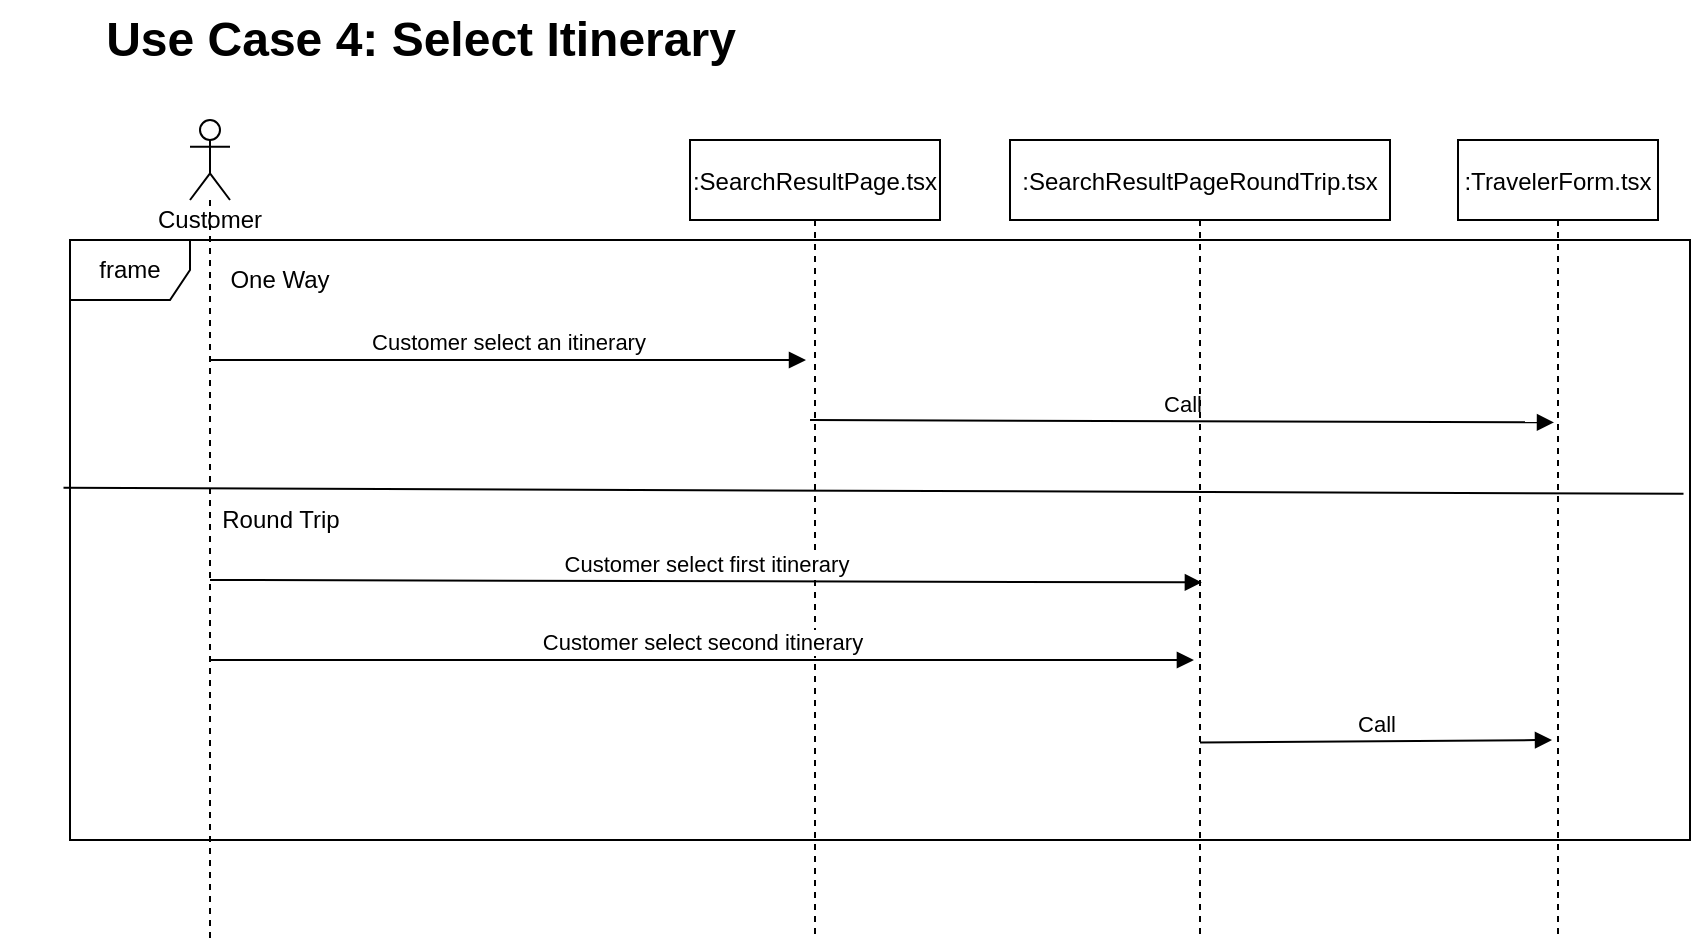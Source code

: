 <mxfile version="15.0.2" type="device"><diagram id="KS2jFbVefBWQ1VMa6uQb" name="Page-1"><mxGraphModel dx="3362" dy="705" grid="1" gridSize="10" guides="1" tooltips="1" connect="1" arrows="1" fold="1" page="1" pageScale="1" pageWidth="1700" pageHeight="1100" math="0" shadow="0"><root><mxCell id="0"/><mxCell id="1" parent="0"/><mxCell id="1akGXtxqdydMeLPM3_e--1" value=":SearchResultPage.tsx" style="shape=umlLifeline;perimeter=lifelinePerimeter;container=1;collapsible=0;recursiveResize=0;rounded=0;shadow=0;strokeWidth=1;" vertex="1" parent="1"><mxGeometry x="305" y="80" width="125" height="400" as="geometry"/></mxCell><mxCell id="1akGXtxqdydMeLPM3_e--2" value="Call" style="html=1;verticalAlign=bottom;endArrow=block;entryX=0.48;entryY=0.353;entryDx=0;entryDy=0;entryPerimeter=0;" edge="1" parent="1akGXtxqdydMeLPM3_e--1" target="1akGXtxqdydMeLPM3_e--3"><mxGeometry width="80" relative="1" as="geometry"><mxPoint x="60" y="140" as="sourcePoint"/><mxPoint x="140" y="140" as="targetPoint"/></mxGeometry></mxCell><mxCell id="1akGXtxqdydMeLPM3_e--3" value=":TravelerForm.tsx" style="shape=umlLifeline;perimeter=lifelinePerimeter;container=1;collapsible=0;recursiveResize=0;rounded=0;shadow=0;strokeWidth=1;" vertex="1" parent="1"><mxGeometry x="689" y="80" width="100" height="400" as="geometry"/></mxCell><mxCell id="1akGXtxqdydMeLPM3_e--4" value="Customer" style="shape=umlLifeline;participant=umlActor;perimeter=lifelinePerimeter;whiteSpace=wrap;html=1;container=1;collapsible=0;recursiveResize=0;verticalAlign=top;spacingTop=36;outlineConnect=0;" vertex="1" parent="1"><mxGeometry x="55" y="70" width="20" height="410" as="geometry"/></mxCell><mxCell id="1akGXtxqdydMeLPM3_e--5" value="Customer select an itinerary" style="html=1;verticalAlign=bottom;endArrow=block;entryX=0.464;entryY=0.275;entryDx=0;entryDy=0;entryPerimeter=0;" edge="1" parent="1akGXtxqdydMeLPM3_e--4" target="1akGXtxqdydMeLPM3_e--1"><mxGeometry width="80" relative="1" as="geometry"><mxPoint x="10" y="120" as="sourcePoint"/><mxPoint x="90" y="120" as="targetPoint"/></mxGeometry></mxCell><mxCell id="1akGXtxqdydMeLPM3_e--6" value="Customer select first itinerary" style="html=1;verticalAlign=bottom;endArrow=block;entryX=0.505;entryY=0.553;entryDx=0;entryDy=0;entryPerimeter=0;" edge="1" parent="1akGXtxqdydMeLPM3_e--4" target="1akGXtxqdydMeLPM3_e--9"><mxGeometry width="80" relative="1" as="geometry"><mxPoint x="10" y="230" as="sourcePoint"/><mxPoint x="90" y="230" as="targetPoint"/></mxGeometry></mxCell><mxCell id="1akGXtxqdydMeLPM3_e--7" value="Customer select second itinerary" style="html=1;verticalAlign=bottom;endArrow=block;entryX=0.484;entryY=0.65;entryDx=0;entryDy=0;entryPerimeter=0;" edge="1" parent="1akGXtxqdydMeLPM3_e--4" target="1akGXtxqdydMeLPM3_e--9"><mxGeometry width="80" relative="1" as="geometry"><mxPoint x="10" y="270" as="sourcePoint"/><mxPoint x="90" y="270" as="targetPoint"/></mxGeometry></mxCell><mxCell id="1akGXtxqdydMeLPM3_e--8" value="Use Case 4: Select Itinerary" style="text;strokeColor=none;fillColor=none;html=1;fontSize=24;fontStyle=1;verticalAlign=middle;align=center;" vertex="1" parent="1"><mxGeometry x="-40" y="10" width="420" height="40" as="geometry"/></mxCell><mxCell id="1akGXtxqdydMeLPM3_e--9" value=":SearchResultPageRoundTrip.tsx" style="shape=umlLifeline;perimeter=lifelinePerimeter;container=1;collapsible=0;recursiveResize=0;rounded=0;shadow=0;strokeWidth=1;" vertex="1" parent="1"><mxGeometry x="465" y="80" width="190" height="400" as="geometry"/></mxCell><mxCell id="1akGXtxqdydMeLPM3_e--10" value="One Way" style="text;html=1;strokeColor=none;fillColor=none;align=center;verticalAlign=middle;whiteSpace=wrap;rounded=0;" vertex="1" parent="1"><mxGeometry x="65" y="140" width="70" height="20" as="geometry"/></mxCell><mxCell id="1akGXtxqdydMeLPM3_e--11" value="Call" style="html=1;verticalAlign=bottom;endArrow=block;exitX=0.5;exitY=0.753;exitDx=0;exitDy=0;exitPerimeter=0;" edge="1" parent="1" source="1akGXtxqdydMeLPM3_e--9"><mxGeometry width="80" relative="1" as="geometry"><mxPoint x="365" y="380" as="sourcePoint"/><mxPoint x="736" y="380" as="targetPoint"/></mxGeometry></mxCell><mxCell id="1akGXtxqdydMeLPM3_e--12" value="frame" style="shape=umlFrame;whiteSpace=wrap;html=1;" vertex="1" parent="1"><mxGeometry x="-5" y="130" width="810" height="300" as="geometry"/></mxCell><mxCell id="1akGXtxqdydMeLPM3_e--13" value="" style="endArrow=none;html=1;exitX=-0.004;exitY=0.413;exitDx=0;exitDy=0;exitPerimeter=0;entryX=0.996;entryY=0.423;entryDx=0;entryDy=0;entryPerimeter=0;" edge="1" parent="1" source="1akGXtxqdydMeLPM3_e--12" target="1akGXtxqdydMeLPM3_e--12"><mxGeometry width="50" height="50" relative="1" as="geometry"><mxPoint x="35" y="270" as="sourcePoint"/><mxPoint x="715" y="254" as="targetPoint"/></mxGeometry></mxCell><mxCell id="1akGXtxqdydMeLPM3_e--14" value="Round Trip" style="text;html=1;strokeColor=none;fillColor=none;align=center;verticalAlign=middle;whiteSpace=wrap;rounded=0;" vertex="1" parent="1"><mxGeometry x="47.5" y="260" width="105" height="20" as="geometry"/></mxCell></root></mxGraphModel></diagram></mxfile>